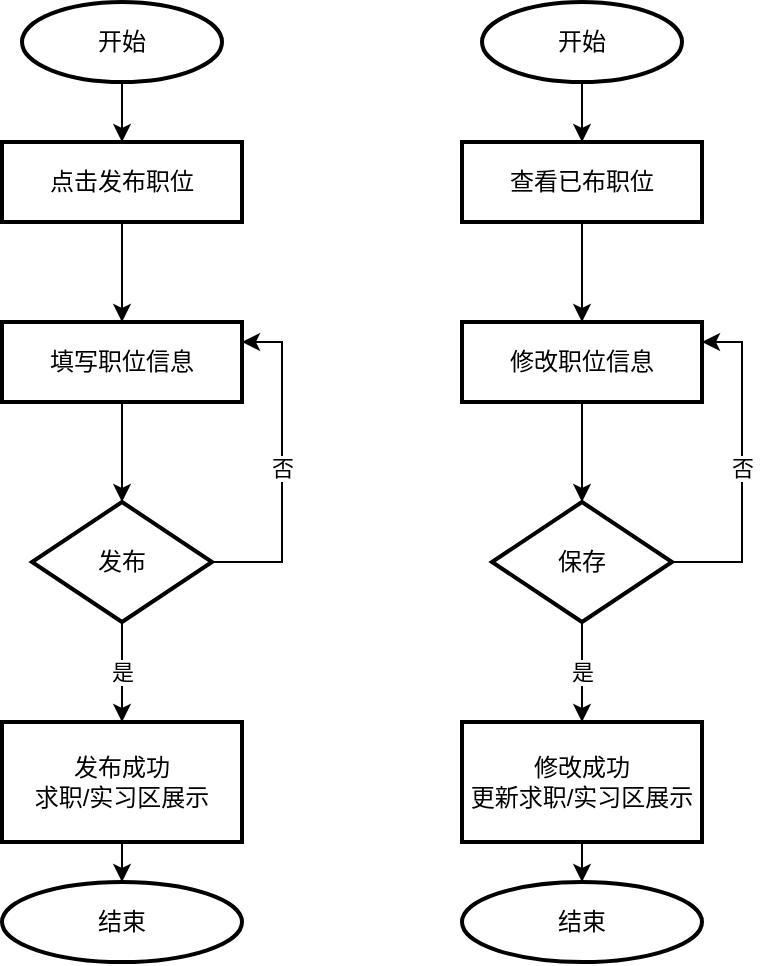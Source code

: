 <mxfile version="16.5.6" type="github">
  <diagram id="C5RBs43oDa-KdzZeNtuy" name="Page-1">
    <mxGraphModel dx="1038" dy="547" grid="1" gridSize="10" guides="1" tooltips="1" connect="1" arrows="1" fold="1" page="1" pageScale="1" pageWidth="827" pageHeight="1169" math="0" shadow="0">
      <root>
        <mxCell id="WIyWlLk6GJQsqaUBKTNV-0" />
        <mxCell id="WIyWlLk6GJQsqaUBKTNV-1" parent="WIyWlLk6GJQsqaUBKTNV-0" />
        <mxCell id="dQcE4N8BdVYJ3zXCObv3-2" value="" style="edgeStyle=orthogonalEdgeStyle;rounded=0;orthogonalLoop=1;jettySize=auto;html=1;" edge="1" parent="WIyWlLk6GJQsqaUBKTNV-1" source="dQcE4N8BdVYJ3zXCObv3-0" target="dQcE4N8BdVYJ3zXCObv3-1">
          <mxGeometry relative="1" as="geometry" />
        </mxCell>
        <mxCell id="dQcE4N8BdVYJ3zXCObv3-0" value="开始" style="strokeWidth=2;html=1;shape=mxgraph.flowchart.start_1;whiteSpace=wrap;" vertex="1" parent="WIyWlLk6GJQsqaUBKTNV-1">
          <mxGeometry x="140" y="160" width="100" height="40" as="geometry" />
        </mxCell>
        <mxCell id="dQcE4N8BdVYJ3zXCObv3-6" value="" style="edgeStyle=orthogonalEdgeStyle;rounded=0;orthogonalLoop=1;jettySize=auto;html=1;" edge="1" parent="WIyWlLk6GJQsqaUBKTNV-1" source="dQcE4N8BdVYJ3zXCObv3-1" target="dQcE4N8BdVYJ3zXCObv3-5">
          <mxGeometry relative="1" as="geometry" />
        </mxCell>
        <mxCell id="dQcE4N8BdVYJ3zXCObv3-1" value="点击发布职位" style="whiteSpace=wrap;html=1;strokeWidth=2;" vertex="1" parent="WIyWlLk6GJQsqaUBKTNV-1">
          <mxGeometry x="130" y="230" width="120" height="40" as="geometry" />
        </mxCell>
        <mxCell id="dQcE4N8BdVYJ3zXCObv3-10" value="" style="edgeStyle=orthogonalEdgeStyle;rounded=0;orthogonalLoop=1;jettySize=auto;html=1;" edge="1" parent="WIyWlLk6GJQsqaUBKTNV-1" source="dQcE4N8BdVYJ3zXCObv3-5" target="dQcE4N8BdVYJ3zXCObv3-9">
          <mxGeometry relative="1" as="geometry" />
        </mxCell>
        <mxCell id="dQcE4N8BdVYJ3zXCObv3-5" value="填写职位信息" style="whiteSpace=wrap;html=1;strokeWidth=2;" vertex="1" parent="WIyWlLk6GJQsqaUBKTNV-1">
          <mxGeometry x="130" y="320" width="120" height="40" as="geometry" />
        </mxCell>
        <mxCell id="dQcE4N8BdVYJ3zXCObv3-11" value="否" style="edgeStyle=orthogonalEdgeStyle;rounded=0;orthogonalLoop=1;jettySize=auto;html=1;entryX=1;entryY=0.25;entryDx=0;entryDy=0;" edge="1" parent="WIyWlLk6GJQsqaUBKTNV-1" source="dQcE4N8BdVYJ3zXCObv3-9" target="dQcE4N8BdVYJ3zXCObv3-5">
          <mxGeometry relative="1" as="geometry">
            <Array as="points">
              <mxPoint x="270" y="440" />
              <mxPoint x="270" y="330" />
            </Array>
          </mxGeometry>
        </mxCell>
        <mxCell id="dQcE4N8BdVYJ3zXCObv3-15" value="是" style="edgeStyle=orthogonalEdgeStyle;rounded=0;orthogonalLoop=1;jettySize=auto;html=1;" edge="1" parent="WIyWlLk6GJQsqaUBKTNV-1" source="dQcE4N8BdVYJ3zXCObv3-9" target="dQcE4N8BdVYJ3zXCObv3-14">
          <mxGeometry relative="1" as="geometry" />
        </mxCell>
        <mxCell id="dQcE4N8BdVYJ3zXCObv3-9" value="发布" style="rhombus;whiteSpace=wrap;html=1;strokeWidth=2;" vertex="1" parent="WIyWlLk6GJQsqaUBKTNV-1">
          <mxGeometry x="145" y="410" width="90" height="60" as="geometry" />
        </mxCell>
        <mxCell id="dQcE4N8BdVYJ3zXCObv3-17" value="" style="edgeStyle=orthogonalEdgeStyle;rounded=0;orthogonalLoop=1;jettySize=auto;html=1;" edge="1" parent="WIyWlLk6GJQsqaUBKTNV-1" source="dQcE4N8BdVYJ3zXCObv3-14" target="dQcE4N8BdVYJ3zXCObv3-16">
          <mxGeometry relative="1" as="geometry" />
        </mxCell>
        <mxCell id="dQcE4N8BdVYJ3zXCObv3-14" value="发布成功&lt;br&gt;求职/实习区展示" style="whiteSpace=wrap;html=1;strokeWidth=2;" vertex="1" parent="WIyWlLk6GJQsqaUBKTNV-1">
          <mxGeometry x="130" y="520" width="120" height="60" as="geometry" />
        </mxCell>
        <mxCell id="dQcE4N8BdVYJ3zXCObv3-16" value="结束" style="ellipse;whiteSpace=wrap;html=1;strokeWidth=2;" vertex="1" parent="WIyWlLk6GJQsqaUBKTNV-1">
          <mxGeometry x="130" y="600" width="120" height="40" as="geometry" />
        </mxCell>
        <mxCell id="dQcE4N8BdVYJ3zXCObv3-19" value="" style="edgeStyle=orthogonalEdgeStyle;rounded=0;orthogonalLoop=1;jettySize=auto;html=1;" edge="1" parent="WIyWlLk6GJQsqaUBKTNV-1" source="dQcE4N8BdVYJ3zXCObv3-20" target="dQcE4N8BdVYJ3zXCObv3-22">
          <mxGeometry relative="1" as="geometry" />
        </mxCell>
        <mxCell id="dQcE4N8BdVYJ3zXCObv3-20" value="开始" style="strokeWidth=2;html=1;shape=mxgraph.flowchart.start_1;whiteSpace=wrap;" vertex="1" parent="WIyWlLk6GJQsqaUBKTNV-1">
          <mxGeometry x="370" y="160" width="100" height="40" as="geometry" />
        </mxCell>
        <mxCell id="dQcE4N8BdVYJ3zXCObv3-21" value="" style="edgeStyle=orthogonalEdgeStyle;rounded=0;orthogonalLoop=1;jettySize=auto;html=1;" edge="1" parent="WIyWlLk6GJQsqaUBKTNV-1" source="dQcE4N8BdVYJ3zXCObv3-22" target="dQcE4N8BdVYJ3zXCObv3-24">
          <mxGeometry relative="1" as="geometry" />
        </mxCell>
        <mxCell id="dQcE4N8BdVYJ3zXCObv3-22" value="查看已布职位" style="whiteSpace=wrap;html=1;strokeWidth=2;" vertex="1" parent="WIyWlLk6GJQsqaUBKTNV-1">
          <mxGeometry x="360" y="230" width="120" height="40" as="geometry" />
        </mxCell>
        <mxCell id="dQcE4N8BdVYJ3zXCObv3-23" value="" style="edgeStyle=orthogonalEdgeStyle;rounded=0;orthogonalLoop=1;jettySize=auto;html=1;" edge="1" parent="WIyWlLk6GJQsqaUBKTNV-1" source="dQcE4N8BdVYJ3zXCObv3-24" target="dQcE4N8BdVYJ3zXCObv3-27">
          <mxGeometry relative="1" as="geometry" />
        </mxCell>
        <mxCell id="dQcE4N8BdVYJ3zXCObv3-24" value="修改职位信息" style="whiteSpace=wrap;html=1;strokeWidth=2;" vertex="1" parent="WIyWlLk6GJQsqaUBKTNV-1">
          <mxGeometry x="360" y="320" width="120" height="40" as="geometry" />
        </mxCell>
        <mxCell id="dQcE4N8BdVYJ3zXCObv3-25" value="否" style="edgeStyle=orthogonalEdgeStyle;rounded=0;orthogonalLoop=1;jettySize=auto;html=1;entryX=1;entryY=0.25;entryDx=0;entryDy=0;" edge="1" parent="WIyWlLk6GJQsqaUBKTNV-1" source="dQcE4N8BdVYJ3zXCObv3-27" target="dQcE4N8BdVYJ3zXCObv3-24">
          <mxGeometry relative="1" as="geometry">
            <Array as="points">
              <mxPoint x="500" y="440" />
              <mxPoint x="500" y="330" />
            </Array>
          </mxGeometry>
        </mxCell>
        <mxCell id="dQcE4N8BdVYJ3zXCObv3-26" value="是" style="edgeStyle=orthogonalEdgeStyle;rounded=0;orthogonalLoop=1;jettySize=auto;html=1;" edge="1" parent="WIyWlLk6GJQsqaUBKTNV-1" source="dQcE4N8BdVYJ3zXCObv3-27" target="dQcE4N8BdVYJ3zXCObv3-29">
          <mxGeometry relative="1" as="geometry" />
        </mxCell>
        <mxCell id="dQcE4N8BdVYJ3zXCObv3-27" value="保存" style="rhombus;whiteSpace=wrap;html=1;strokeWidth=2;" vertex="1" parent="WIyWlLk6GJQsqaUBKTNV-1">
          <mxGeometry x="375" y="410" width="90" height="60" as="geometry" />
        </mxCell>
        <mxCell id="dQcE4N8BdVYJ3zXCObv3-28" value="" style="edgeStyle=orthogonalEdgeStyle;rounded=0;orthogonalLoop=1;jettySize=auto;html=1;" edge="1" parent="WIyWlLk6GJQsqaUBKTNV-1" source="dQcE4N8BdVYJ3zXCObv3-29" target="dQcE4N8BdVYJ3zXCObv3-30">
          <mxGeometry relative="1" as="geometry" />
        </mxCell>
        <mxCell id="dQcE4N8BdVYJ3zXCObv3-29" value="修改成功&lt;br&gt;更新求职/实习区展示" style="whiteSpace=wrap;html=1;strokeWidth=2;" vertex="1" parent="WIyWlLk6GJQsqaUBKTNV-1">
          <mxGeometry x="360" y="520" width="120" height="60" as="geometry" />
        </mxCell>
        <mxCell id="dQcE4N8BdVYJ3zXCObv3-30" value="结束" style="ellipse;whiteSpace=wrap;html=1;strokeWidth=2;" vertex="1" parent="WIyWlLk6GJQsqaUBKTNV-1">
          <mxGeometry x="360" y="600" width="120" height="40" as="geometry" />
        </mxCell>
      </root>
    </mxGraphModel>
  </diagram>
</mxfile>
